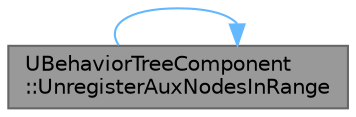 digraph "UBehaviorTreeComponent::UnregisterAuxNodesInRange"
{
 // INTERACTIVE_SVG=YES
 // LATEX_PDF_SIZE
  bgcolor="transparent";
  edge [fontname=Helvetica,fontsize=10,labelfontname=Helvetica,labelfontsize=10];
  node [fontname=Helvetica,fontsize=10,shape=box,height=0.2,width=0.4];
  rankdir="LR";
  Node1 [id="Node000001",label="UBehaviorTreeComponent\l::UnregisterAuxNodesInRange",height=0.2,width=0.4,color="gray40", fillcolor="grey60", style="filled", fontcolor="black",tooltip="unregister all aux nodes between given execution index range: FromIndex < AuxIndex < ToIndex"];
  Node1 -> Node1 [id="edge1_Node000001_Node000001",color="steelblue1",style="solid",tooltip=" "];
}

